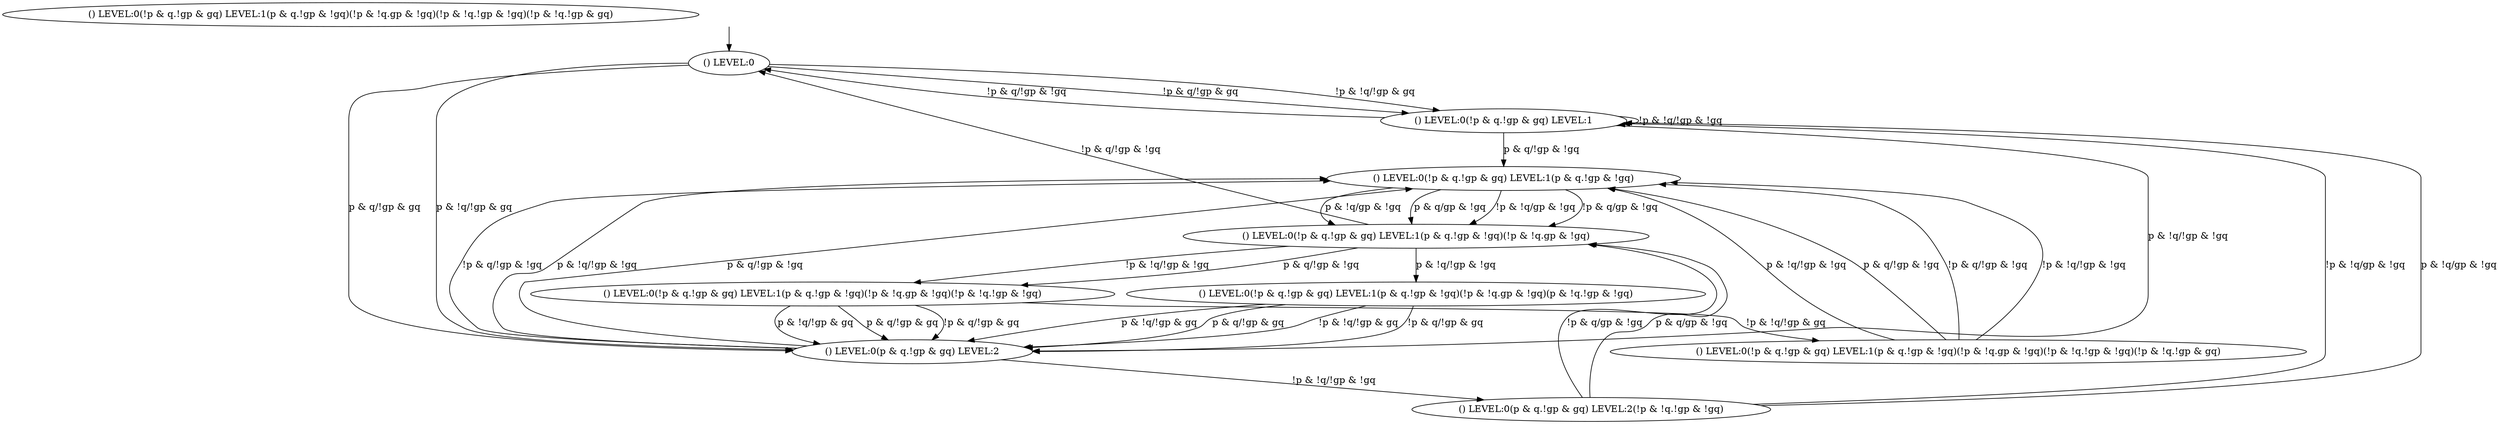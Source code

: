 digraph "examples/ArbitersTwoProcess/example6" {
"() LEVEL" [label="() LEVEL:0"];
"() LEVEL" [label="() LEVEL:0(!p & q.!gp & gq) LEVEL:1"];
"() LEVEL" [label="() LEVEL:0(p & q.!gp & gq) LEVEL:2"];
"() LEVEL" [label="() LEVEL:0(!p & q.!gp & gq) LEVEL:1(p & q.!gp & !gq)"];
"() LEVEL" [label="() LEVEL:0(p & q.!gp & gq) LEVEL:2(!p & !q.!gp & !gq)"];
"() LEVEL" [label="() LEVEL:0(!p & q.!gp & gq) LEVEL:1(p & q.!gp & !gq)(!p & !q.gp & !gq)"];
"() LEVEL" [label="() LEVEL:0(!p & q.!gp & gq) LEVEL:1(p & q.!gp & !gq)(!p & !q.gp & !gq)(!p & !q.!gp & !gq)"];
"() LEVEL" [label="() LEVEL:0(!p & q.!gp & gq) LEVEL:1(p & q.!gp & !gq)(!p & !q.gp & !gq)(p & !q.!gp & !gq)"];
"() LEVEL" [label="() LEVEL:0(!p & q.!gp & gq) LEVEL:1(p & q.!gp & !gq)(!p & !q.gp & !gq)(!p & !q.!gp & !gq)(!p & !q.!gp & gq)"];
"() LEVEL:0" -> "() LEVEL:0(!p & q.!gp & gq) LEVEL:1"  [label="!p & q/!gp & gq"];
"() LEVEL:0" -> "() LEVEL:0(p & q.!gp & gq) LEVEL:2"  [label="p & q/!gp & gq"];
"() LEVEL:0" -> "() LEVEL:0(!p & q.!gp & gq) LEVEL:1"  [label="!p & !q/!gp & gq"];
"() LEVEL:0" -> "() LEVEL:0(p & q.!gp & gq) LEVEL:2"  [label="p & !q/!gp & gq"];
"() LEVEL:0(!p & q.!gp & gq) LEVEL:1" -> "() LEVEL:0"  [label="!p & q/!gp & !gq"];
"() LEVEL:0(!p & q.!gp & gq) LEVEL:1" -> "() LEVEL:0(!p & q.!gp & gq) LEVEL:1"  [label="!p & !q/!gp & !gq"];
"() LEVEL:0(!p & q.!gp & gq) LEVEL:1" -> "() LEVEL:0(p & q.!gp & gq) LEVEL:2"  [label="p & !q/!gp & !gq"];
"() LEVEL:0(!p & q.!gp & gq) LEVEL:1" -> "() LEVEL:0(!p & q.!gp & gq) LEVEL:1(p & q.!gp & !gq)"  [label="p & q/!gp & !gq"];
"() LEVEL:0(p & q.!gp & gq) LEVEL:2" -> "() LEVEL:0(p & q.!gp & gq) LEVEL:2(!p & !q.!gp & !gq)"  [label="!p & !q/!gp & !gq"];
"() LEVEL:0(p & q.!gp & gq) LEVEL:2" -> "() LEVEL:0(!p & q.!gp & gq) LEVEL:1(p & q.!gp & !gq)"  [label="!p & q/!gp & !gq"];
"() LEVEL:0(p & q.!gp & gq) LEVEL:2" -> "() LEVEL:0(!p & q.!gp & gq) LEVEL:1(p & q.!gp & !gq)"  [label="p & !q/!gp & !gq"];
"() LEVEL:0(p & q.!gp & gq) LEVEL:2" -> "() LEVEL:0(!p & q.!gp & gq) LEVEL:1(p & q.!gp & !gq)"  [label="p & q/!gp & !gq"];
"() LEVEL:0(!p & q.!gp & gq) LEVEL:1(p & q.!gp & !gq)" -> "() LEVEL:0(!p & q.!gp & gq) LEVEL:1(p & q.!gp & !gq)(!p & !q.gp & !gq)"  [label="!p & !q/gp & !gq"];
"() LEVEL:0(!p & q.!gp & gq) LEVEL:1(p & q.!gp & !gq)" -> "() LEVEL:0(!p & q.!gp & gq) LEVEL:1(p & q.!gp & !gq)(!p & !q.gp & !gq)"  [label="!p & q/gp & !gq"];
"() LEVEL:0(!p & q.!gp & gq) LEVEL:1(p & q.!gp & !gq)" -> "() LEVEL:0(!p & q.!gp & gq) LEVEL:1(p & q.!gp & !gq)(!p & !q.gp & !gq)"  [label="p & !q/gp & !gq"];
"() LEVEL:0(!p & q.!gp & gq) LEVEL:1(p & q.!gp & !gq)" -> "() LEVEL:0(!p & q.!gp & gq) LEVEL:1(p & q.!gp & !gq)(!p & !q.gp & !gq)"  [label="p & q/gp & !gq"];
"() LEVEL:0(p & q.!gp & gq) LEVEL:2(!p & !q.!gp & !gq)" -> "() LEVEL:0(!p & q.!gp & gq) LEVEL:1"  [label="!p & !q/gp & !gq"];
"() LEVEL:0(p & q.!gp & gq) LEVEL:2(!p & !q.!gp & !gq)" -> "() LEVEL:0(!p & q.!gp & gq) LEVEL:1(p & q.!gp & !gq)(!p & !q.gp & !gq)"  [label="!p & q/gp & !gq"];
"() LEVEL:0(p & q.!gp & gq) LEVEL:2(!p & !q.!gp & !gq)" -> "() LEVEL:0(!p & q.!gp & gq) LEVEL:1"  [label="p & !q/gp & !gq"];
"() LEVEL:0(p & q.!gp & gq) LEVEL:2(!p & !q.!gp & !gq)" -> "() LEVEL:0(!p & q.!gp & gq) LEVEL:1(p & q.!gp & !gq)(!p & !q.gp & !gq)"  [label="p & q/gp & !gq"];
"() LEVEL:0(!p & q.!gp & gq) LEVEL:1(p & q.!gp & !gq)(!p & !q.gp & !gq)" -> "() LEVEL:0(!p & q.!gp & gq) LEVEL:1(p & q.!gp & !gq)(!p & !q.gp & !gq)(!p & !q.!gp & !gq)"  [label="!p & !q/!gp & !gq"];
"() LEVEL:0(!p & q.!gp & gq) LEVEL:1(p & q.!gp & !gq)(!p & !q.gp & !gq)" -> "() LEVEL:0"  [label="!p & q/!gp & !gq"];
"() LEVEL:0(!p & q.!gp & gq) LEVEL:1(p & q.!gp & !gq)(!p & !q.gp & !gq)" -> "() LEVEL:0(!p & q.!gp & gq) LEVEL:1(p & q.!gp & !gq)(!p & !q.gp & !gq)(p & !q.!gp & !gq)"  [label="p & !q/!gp & !gq"];
"() LEVEL:0(!p & q.!gp & gq) LEVEL:1(p & q.!gp & !gq)(!p & !q.gp & !gq)" -> "() LEVEL:0(!p & q.!gp & gq) LEVEL:1(p & q.!gp & !gq)(!p & !q.gp & !gq)(!p & !q.!gp & !gq)"  [label="p & q/!gp & !gq"];
"() LEVEL:0(!p & q.!gp & gq) LEVEL:1(p & q.!gp & !gq)(!p & !q.gp & !gq)(!p & !q.!gp & !gq)" -> "() LEVEL:0(!p & q.!gp & gq) LEVEL:1(p & q.!gp & !gq)(!p & !q.gp & !gq)(!p & !q.!gp & !gq)(!p & !q.!gp & gq)"  [label="!p & !q/!gp & gq"];
"() LEVEL:0(!p & q.!gp & gq) LEVEL:1(p & q.!gp & !gq)(!p & !q.gp & !gq)(!p & !q.!gp & !gq)" -> "() LEVEL:0(p & q.!gp & gq) LEVEL:2"  [label="!p & q/!gp & gq"];
"() LEVEL:0(!p & q.!gp & gq) LEVEL:1(p & q.!gp & !gq)(!p & !q.gp & !gq)(!p & !q.!gp & !gq)" -> "() LEVEL:0(p & q.!gp & gq) LEVEL:2"  [label="p & !q/!gp & gq"];
"() LEVEL:0(!p & q.!gp & gq) LEVEL:1(p & q.!gp & !gq)(!p & !q.gp & !gq)(!p & !q.!gp & !gq)" -> "() LEVEL:0(p & q.!gp & gq) LEVEL:2"  [label="p & q/!gp & gq"];
"() LEVEL:0(!p & q.!gp & gq) LEVEL:1(p & q.!gp & !gq)(!p & !q.gp & !gq)(p & !q.!gp & !gq)" -> "() LEVEL:0(p & q.!gp & gq) LEVEL:2"  [label="!p & !q/!gp & gq"];
"() LEVEL:0(!p & q.!gp & gq) LEVEL:1(p & q.!gp & !gq)(!p & !q.gp & !gq)(p & !q.!gp & !gq)" -> "() LEVEL:0(p & q.!gp & gq) LEVEL:2"  [label="!p & q/!gp & gq"];
"() LEVEL:0(!p & q.!gp & gq) LEVEL:1(p & q.!gp & !gq)(!p & !q.gp & !gq)(p & !q.!gp & !gq)" -> "() LEVEL:0(p & q.!gp & gq) LEVEL:2"  [label="p & !q/!gp & gq"];
"() LEVEL:0(!p & q.!gp & gq) LEVEL:1(p & q.!gp & !gq)(!p & !q.gp & !gq)(p & !q.!gp & !gq)" -> "() LEVEL:0(p & q.!gp & gq) LEVEL:2"  [label="p & q/!gp & gq"];
"() LEVEL:0(!p & q.!gp & gq) LEVEL:1(p & q.!gp & !gq)(!p & !q.gp & !gq)(!p & !q.!gp & !gq)(!p & !q.!gp & gq)" -> "() LEVEL:0(!p & q.!gp & gq) LEVEL:1(p & q.!gp & !gq)"  [label="!p & !q/!gp & !gq"];
"() LEVEL:0(!p & q.!gp & gq) LEVEL:1(p & q.!gp & !gq)(!p & !q.gp & !gq)(!p & !q.!gp & !gq)(!p & !q.!gp & gq)" -> "() LEVEL:0(!p & q.!gp & gq) LEVEL:1(p & q.!gp & !gq)"  [label="!p & q/!gp & !gq"];
"() LEVEL:0(!p & q.!gp & gq) LEVEL:1(p & q.!gp & !gq)(!p & !q.gp & !gq)(!p & !q.!gp & !gq)(!p & !q.!gp & gq)" -> "() LEVEL:0(!p & q.!gp & gq) LEVEL:1(p & q.!gp & !gq)"  [label="p & !q/!gp & !gq"];
"() LEVEL:0(!p & q.!gp & gq) LEVEL:1(p & q.!gp & !gq)(!p & !q.gp & !gq)(!p & !q.!gp & !gq)(!p & !q.!gp & gq)" -> "() LEVEL:0(!p & q.!gp & gq) LEVEL:1(p & q.!gp & !gq)"  [label="p & q/!gp & !gq"];
__start0 [label="", shape=none];
__start0 -> "() LEVEL:0"  [label=""];
}
